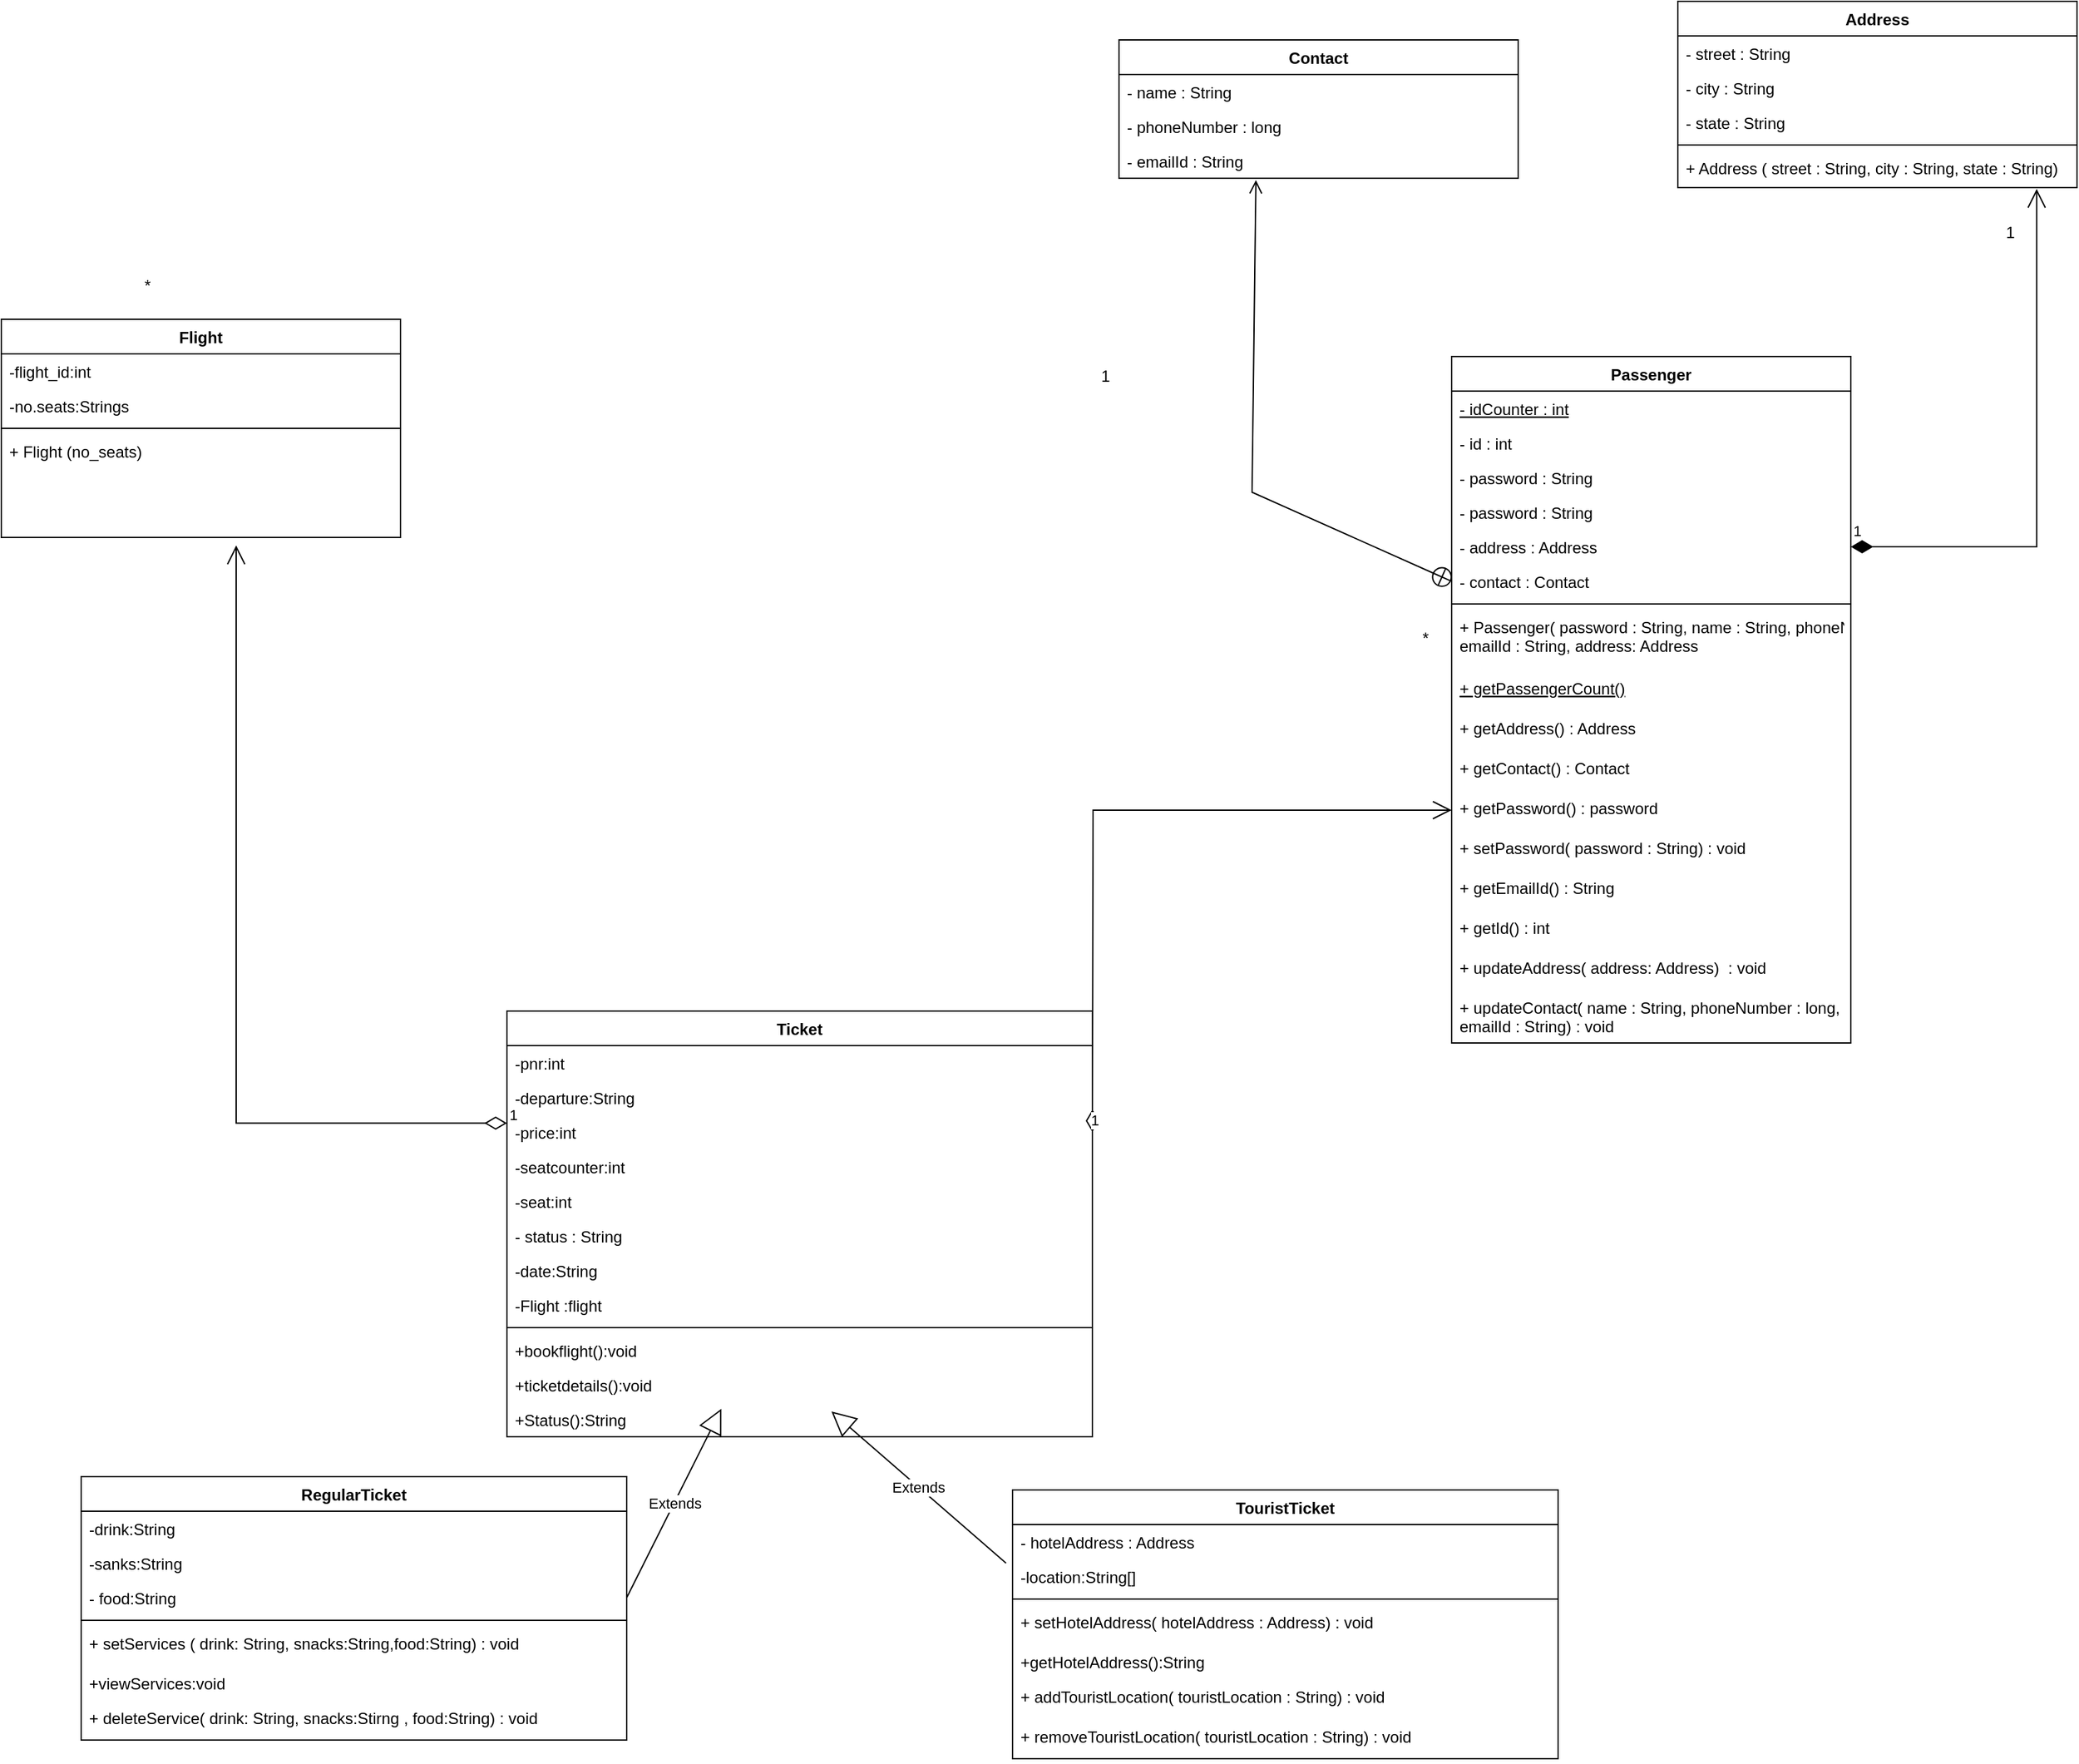 <mxfile version="16.0.0" type="device"><diagram id="C5RBs43oDa-KdzZeNtuy" name="Page-1"><mxGraphModel dx="1970" dy="3245" grid="1" gridSize="10" guides="1" tooltips="1" connect="1" arrows="1" fold="1" page="0" pageScale="1" pageWidth="827" pageHeight="1169" math="0" shadow="0"><root><mxCell id="WIyWlLk6GJQsqaUBKTNV-0"/><mxCell id="WIyWlLk6GJQsqaUBKTNV-1" parent="WIyWlLk6GJQsqaUBKTNV-0"/><mxCell id="7w48AQg5Ia1bWUosZTDc-23" value="Address" style="swimlane;fontStyle=1;align=center;verticalAlign=top;childLayout=stackLayout;horizontal=1;startSize=26;horizontalStack=0;resizeParent=1;resizeParentMax=0;resizeLast=0;collapsible=1;marginBottom=0;" parent="WIyWlLk6GJQsqaUBKTNV-1" vertex="1"><mxGeometry x="1270" y="341" width="300" height="140" as="geometry"/></mxCell><mxCell id="7w48AQg5Ia1bWUosZTDc-24" value="- street : String" style="text;strokeColor=none;fillColor=none;align=left;verticalAlign=top;spacingLeft=4;spacingRight=4;overflow=hidden;rotatable=0;points=[[0,0.5],[1,0.5]];portConstraint=eastwest;" parent="7w48AQg5Ia1bWUosZTDc-23" vertex="1"><mxGeometry y="26" width="300" height="26" as="geometry"/></mxCell><mxCell id="7w48AQg5Ia1bWUosZTDc-28" value="- city : String" style="text;strokeColor=none;fillColor=none;align=left;verticalAlign=top;spacingLeft=4;spacingRight=4;overflow=hidden;rotatable=0;points=[[0,0.5],[1,0.5]];portConstraint=eastwest;" parent="7w48AQg5Ia1bWUosZTDc-23" vertex="1"><mxGeometry y="52" width="300" height="26" as="geometry"/></mxCell><mxCell id="7w48AQg5Ia1bWUosZTDc-29" value="- state : String" style="text;strokeColor=none;fillColor=none;align=left;verticalAlign=top;spacingLeft=4;spacingRight=4;overflow=hidden;rotatable=0;points=[[0,0.5],[1,0.5]];portConstraint=eastwest;" parent="7w48AQg5Ia1bWUosZTDc-23" vertex="1"><mxGeometry y="78" width="300" height="26" as="geometry"/></mxCell><mxCell id="7w48AQg5Ia1bWUosZTDc-25" value="" style="line;strokeWidth=1;fillColor=none;align=left;verticalAlign=middle;spacingTop=-1;spacingLeft=3;spacingRight=3;rotatable=0;labelPosition=right;points=[];portConstraint=eastwest;" parent="7w48AQg5Ia1bWUosZTDc-23" vertex="1"><mxGeometry y="104" width="300" height="8" as="geometry"/></mxCell><mxCell id="7w48AQg5Ia1bWUosZTDc-26" value="+ Address ( street : String, city : String, state : String)" style="text;strokeColor=none;fillColor=none;align=left;verticalAlign=top;spacingLeft=4;spacingRight=4;overflow=hidden;rotatable=0;points=[[0,0.5],[1,0.5]];portConstraint=eastwest;" parent="7w48AQg5Ia1bWUosZTDc-23" vertex="1"><mxGeometry y="112" width="300" height="28" as="geometry"/></mxCell><mxCell id="7w48AQg5Ia1bWUosZTDc-30" value="Flight" style="swimlane;fontStyle=1;align=center;verticalAlign=top;childLayout=stackLayout;horizontal=1;startSize=26;horizontalStack=0;resizeParent=1;resizeParentMax=0;resizeLast=0;collapsible=1;marginBottom=0;" parent="WIyWlLk6GJQsqaUBKTNV-1" vertex="1"><mxGeometry x="10" y="580" width="300" height="164" as="geometry"/></mxCell><mxCell id="7w48AQg5Ia1bWUosZTDc-31" value="-flight_id:int" style="text;strokeColor=none;fillColor=none;align=left;verticalAlign=top;spacingLeft=4;spacingRight=4;overflow=hidden;rotatable=0;points=[[0,0.5],[1,0.5]];portConstraint=eastwest;" parent="7w48AQg5Ia1bWUosZTDc-30" vertex="1"><mxGeometry y="26" width="300" height="26" as="geometry"/></mxCell><mxCell id="PE3abiYHmQ3m5lrBaDmK-11" value="-no.seats:Strings" style="text;strokeColor=none;fillColor=none;align=left;verticalAlign=top;spacingLeft=4;spacingRight=4;overflow=hidden;rotatable=0;points=[[0,0.5],[1,0.5]];portConstraint=eastwest;" vertex="1" parent="7w48AQg5Ia1bWUosZTDc-30"><mxGeometry y="52" width="300" height="26" as="geometry"/></mxCell><mxCell id="7w48AQg5Ia1bWUosZTDc-34" value="" style="line;strokeWidth=1;fillColor=none;align=left;verticalAlign=middle;spacingTop=-1;spacingLeft=3;spacingRight=3;rotatable=0;labelPosition=right;points=[];portConstraint=eastwest;" parent="7w48AQg5Ia1bWUosZTDc-30" vertex="1"><mxGeometry y="78" width="300" height="8" as="geometry"/></mxCell><mxCell id="7w48AQg5Ia1bWUosZTDc-35" value="+ Flight (no_seats)" style="text;strokeColor=none;fillColor=none;align=left;verticalAlign=top;spacingLeft=4;spacingRight=4;overflow=hidden;rotatable=0;points=[[0,0.5],[1,0.5]];portConstraint=eastwest;" parent="7w48AQg5Ia1bWUosZTDc-30" vertex="1"><mxGeometry y="86" width="300" height="78" as="geometry"/></mxCell><mxCell id="7w48AQg5Ia1bWUosZTDc-50" value="Passenger" style="swimlane;fontStyle=1;align=center;verticalAlign=top;childLayout=stackLayout;horizontal=1;startSize=26;horizontalStack=0;resizeParent=1;resizeParentMax=0;resizeLast=0;collapsible=1;marginBottom=0;" parent="WIyWlLk6GJQsqaUBKTNV-1" vertex="1"><mxGeometry x="1100" y="608" width="300" height="516" as="geometry"/></mxCell><mxCell id="7w48AQg5Ia1bWUosZTDc-51" value="- idCounter : int" style="text;strokeColor=none;fillColor=none;align=left;verticalAlign=top;spacingLeft=4;spacingRight=4;overflow=hidden;rotatable=0;points=[[0,0.5],[1,0.5]];portConstraint=eastwest;fontStyle=4" parent="7w48AQg5Ia1bWUosZTDc-50" vertex="1"><mxGeometry y="26" width="300" height="26" as="geometry"/></mxCell><mxCell id="7w48AQg5Ia1bWUosZTDc-52" value="- id : int" style="text;strokeColor=none;fillColor=none;align=left;verticalAlign=top;spacingLeft=4;spacingRight=4;overflow=hidden;rotatable=0;points=[[0,0.5],[1,0.5]];portConstraint=eastwest;" parent="7w48AQg5Ia1bWUosZTDc-50" vertex="1"><mxGeometry y="52" width="300" height="26" as="geometry"/></mxCell><mxCell id="7w48AQg5Ia1bWUosZTDc-53" value="- password : String" style="text;strokeColor=none;fillColor=none;align=left;verticalAlign=top;spacingLeft=4;spacingRight=4;overflow=hidden;rotatable=0;points=[[0,0.5],[1,0.5]];portConstraint=eastwest;" parent="7w48AQg5Ia1bWUosZTDc-50" vertex="1"><mxGeometry y="78" width="300" height="26" as="geometry"/></mxCell><mxCell id="7w48AQg5Ia1bWUosZTDc-126" value="- password : String" style="text;strokeColor=none;fillColor=none;align=left;verticalAlign=top;spacingLeft=4;spacingRight=4;overflow=hidden;rotatable=0;points=[[0,0.5],[1,0.5]];portConstraint=eastwest;" parent="7w48AQg5Ia1bWUosZTDc-50" vertex="1"><mxGeometry y="104" width="300" height="26" as="geometry"/></mxCell><mxCell id="7w48AQg5Ia1bWUosZTDc-56" value="- address : Address" style="text;strokeColor=none;fillColor=none;align=left;verticalAlign=top;spacingLeft=4;spacingRight=4;overflow=hidden;rotatable=0;points=[[0,0.5],[1,0.5]];portConstraint=eastwest;" parent="7w48AQg5Ia1bWUosZTDc-50" vertex="1"><mxGeometry y="130" width="300" height="26" as="geometry"/></mxCell><mxCell id="7w48AQg5Ia1bWUosZTDc-57" value="- contact : Contact" style="text;strokeColor=none;fillColor=none;align=left;verticalAlign=top;spacingLeft=4;spacingRight=4;overflow=hidden;rotatable=0;points=[[0,0.5],[1,0.5]];portConstraint=eastwest;" parent="7w48AQg5Ia1bWUosZTDc-50" vertex="1"><mxGeometry y="156" width="300" height="26" as="geometry"/></mxCell><mxCell id="7w48AQg5Ia1bWUosZTDc-54" value="" style="line;strokeWidth=1;fillColor=none;align=left;verticalAlign=middle;spacingTop=-1;spacingLeft=3;spacingRight=3;rotatable=0;labelPosition=right;points=[];portConstraint=eastwest;" parent="7w48AQg5Ia1bWUosZTDc-50" vertex="1"><mxGeometry y="182" width="300" height="8" as="geometry"/></mxCell><mxCell id="7w48AQg5Ia1bWUosZTDc-55" value="+ Passenger( password : String, name : String, phoneNumber: long&#10;emailId : String, address: Address&#10;" style="text;strokeColor=none;fillColor=none;align=left;verticalAlign=top;spacingLeft=4;spacingRight=4;overflow=hidden;rotatable=0;points=[[0,0.5],[1,0.5]];portConstraint=eastwest;" parent="7w48AQg5Ia1bWUosZTDc-50" vertex="1"><mxGeometry y="190" width="300" height="46" as="geometry"/></mxCell><mxCell id="7w48AQg5Ia1bWUosZTDc-66" value="+ getPassengerCount()" style="text;strokeColor=none;fillColor=none;align=left;verticalAlign=top;spacingLeft=4;spacingRight=4;overflow=hidden;rotatable=0;points=[[0,0.5],[1,0.5]];portConstraint=eastwest;fontStyle=4" parent="7w48AQg5Ia1bWUosZTDc-50" vertex="1"><mxGeometry y="236" width="300" height="30" as="geometry"/></mxCell><mxCell id="7w48AQg5Ia1bWUosZTDc-58" value="+ getAddress() : Address" style="text;strokeColor=none;fillColor=none;align=left;verticalAlign=top;spacingLeft=4;spacingRight=4;overflow=hidden;rotatable=0;points=[[0,0.5],[1,0.5]];portConstraint=eastwest;" parent="7w48AQg5Ia1bWUosZTDc-50" vertex="1"><mxGeometry y="266" width="300" height="30" as="geometry"/></mxCell><mxCell id="7w48AQg5Ia1bWUosZTDc-59" value="+ getContact() : Contact" style="text;strokeColor=none;fillColor=none;align=left;verticalAlign=top;spacingLeft=4;spacingRight=4;overflow=hidden;rotatable=0;points=[[0,0.5],[1,0.5]];portConstraint=eastwest;" parent="7w48AQg5Ia1bWUosZTDc-50" vertex="1"><mxGeometry y="296" width="300" height="30" as="geometry"/></mxCell><mxCell id="7w48AQg5Ia1bWUosZTDc-62" value="+ getPassword() : password" style="text;strokeColor=none;fillColor=none;align=left;verticalAlign=top;spacingLeft=4;spacingRight=4;overflow=hidden;rotatable=0;points=[[0,0.5],[1,0.5]];portConstraint=eastwest;" parent="7w48AQg5Ia1bWUosZTDc-50" vertex="1"><mxGeometry y="326" width="300" height="30" as="geometry"/></mxCell><mxCell id="7w48AQg5Ia1bWUosZTDc-63" value="+ setPassword( password : String) : void" style="text;strokeColor=none;fillColor=none;align=left;verticalAlign=top;spacingLeft=4;spacingRight=4;overflow=hidden;rotatable=0;points=[[0,0.5],[1,0.5]];portConstraint=eastwest;" parent="7w48AQg5Ia1bWUosZTDc-50" vertex="1"><mxGeometry y="356" width="300" height="30" as="geometry"/></mxCell><mxCell id="7w48AQg5Ia1bWUosZTDc-64" value="+ getEmailId() : String" style="text;strokeColor=none;fillColor=none;align=left;verticalAlign=top;spacingLeft=4;spacingRight=4;overflow=hidden;rotatable=0;points=[[0,0.5],[1,0.5]];portConstraint=eastwest;" parent="7w48AQg5Ia1bWUosZTDc-50" vertex="1"><mxGeometry y="386" width="300" height="30" as="geometry"/></mxCell><mxCell id="7w48AQg5Ia1bWUosZTDc-65" value="+ getId() : int" style="text;strokeColor=none;fillColor=none;align=left;verticalAlign=top;spacingLeft=4;spacingRight=4;overflow=hidden;rotatable=0;points=[[0,0.5],[1,0.5]];portConstraint=eastwest;" parent="7w48AQg5Ia1bWUosZTDc-50" vertex="1"><mxGeometry y="416" width="300" height="30" as="geometry"/></mxCell><mxCell id="7w48AQg5Ia1bWUosZTDc-60" value="+ updateAddress( address: Address)  : void" style="text;strokeColor=none;fillColor=none;align=left;verticalAlign=top;spacingLeft=4;spacingRight=4;overflow=hidden;rotatable=0;points=[[0,0.5],[1,0.5]];portConstraint=eastwest;" parent="7w48AQg5Ia1bWUosZTDc-50" vertex="1"><mxGeometry y="446" width="300" height="30" as="geometry"/></mxCell><mxCell id="7w48AQg5Ia1bWUosZTDc-61" value="+ updateContact( name : String, phoneNumber : long, &#10;emailId : String) : void&#10;" style="text;strokeColor=none;fillColor=none;align=left;verticalAlign=top;spacingLeft=4;spacingRight=4;overflow=hidden;rotatable=0;points=[[0,0.5],[1,0.5]];portConstraint=eastwest;" parent="7w48AQg5Ia1bWUosZTDc-50" vertex="1"><mxGeometry y="476" width="300" height="40" as="geometry"/></mxCell><mxCell id="7w48AQg5Ia1bWUosZTDc-67" value="Contact" style="swimlane;fontStyle=1;align=center;verticalAlign=top;childLayout=stackLayout;horizontal=1;startSize=26;horizontalStack=0;resizeParent=1;resizeParentMax=0;resizeLast=0;collapsible=1;marginBottom=0;" parent="WIyWlLk6GJQsqaUBKTNV-1" vertex="1"><mxGeometry x="850" y="370" width="300" height="104" as="geometry"/></mxCell><mxCell id="7w48AQg5Ia1bWUosZTDc-68" value="- name : String" style="text;strokeColor=none;fillColor=none;align=left;verticalAlign=top;spacingLeft=4;spacingRight=4;overflow=hidden;rotatable=0;points=[[0,0.5],[1,0.5]];portConstraint=eastwest;" parent="7w48AQg5Ia1bWUosZTDc-67" vertex="1"><mxGeometry y="26" width="300" height="26" as="geometry"/></mxCell><mxCell id="7w48AQg5Ia1bWUosZTDc-69" value="- phoneNumber : long" style="text;strokeColor=none;fillColor=none;align=left;verticalAlign=top;spacingLeft=4;spacingRight=4;overflow=hidden;rotatable=0;points=[[0,0.5],[1,0.5]];portConstraint=eastwest;" parent="7w48AQg5Ia1bWUosZTDc-67" vertex="1"><mxGeometry y="52" width="300" height="26" as="geometry"/></mxCell><mxCell id="7w48AQg5Ia1bWUosZTDc-70" value="- emailId : String" style="text;strokeColor=none;fillColor=none;align=left;verticalAlign=top;spacingLeft=4;spacingRight=4;overflow=hidden;rotatable=0;points=[[0,0.5],[1,0.5]];portConstraint=eastwest;" parent="7w48AQg5Ia1bWUosZTDc-67" vertex="1"><mxGeometry y="78" width="300" height="26" as="geometry"/></mxCell><mxCell id="7w48AQg5Ia1bWUosZTDc-73" value="Ticket" style="swimlane;fontStyle=1;align=center;verticalAlign=top;childLayout=stackLayout;horizontal=1;startSize=26;horizontalStack=0;resizeParent=1;resizeParentMax=0;resizeLast=0;collapsible=1;marginBottom=0;" parent="WIyWlLk6GJQsqaUBKTNV-1" vertex="1"><mxGeometry x="390" y="1100" width="440" height="320" as="geometry"/></mxCell><mxCell id="7w48AQg5Ia1bWUosZTDc-74" value="-pnr:int" style="text;strokeColor=none;fillColor=none;align=left;verticalAlign=top;spacingLeft=4;spacingRight=4;overflow=hidden;rotatable=0;points=[[0,0.5],[1,0.5]];portConstraint=eastwest;" parent="7w48AQg5Ia1bWUosZTDc-73" vertex="1"><mxGeometry y="26" width="440" height="26" as="geometry"/></mxCell><mxCell id="7w48AQg5Ia1bWUosZTDc-75" value="-departure:String" style="text;strokeColor=none;fillColor=none;align=left;verticalAlign=top;spacingLeft=4;spacingRight=4;overflow=hidden;rotatable=0;points=[[0,0.5],[1,0.5]];portConstraint=eastwest;" parent="7w48AQg5Ia1bWUosZTDc-73" vertex="1"><mxGeometry y="52" width="440" height="26" as="geometry"/></mxCell><mxCell id="7w48AQg5Ia1bWUosZTDc-79" value="-price:int" style="text;strokeColor=none;fillColor=none;align=left;verticalAlign=top;spacingLeft=4;spacingRight=4;overflow=hidden;rotatable=0;points=[[0,0.5],[1,0.5]];portConstraint=eastwest;" parent="7w48AQg5Ia1bWUosZTDc-73" vertex="1"><mxGeometry y="78" width="440" height="26" as="geometry"/></mxCell><mxCell id="PE3abiYHmQ3m5lrBaDmK-9" value="-seatcounter:int" style="text;strokeColor=none;fillColor=none;align=left;verticalAlign=top;spacingLeft=4;spacingRight=4;overflow=hidden;rotatable=0;points=[[0,0.5],[1,0.5]];portConstraint=eastwest;" vertex="1" parent="7w48AQg5Ia1bWUosZTDc-73"><mxGeometry y="104" width="440" height="26" as="geometry"/></mxCell><mxCell id="7w48AQg5Ia1bWUosZTDc-80" value="-seat:int" style="text;strokeColor=none;fillColor=none;align=left;verticalAlign=top;spacingLeft=4;spacingRight=4;overflow=hidden;rotatable=0;points=[[0,0.5],[1,0.5]];portConstraint=eastwest;" parent="7w48AQg5Ia1bWUosZTDc-73" vertex="1"><mxGeometry y="130" width="440" height="26" as="geometry"/></mxCell><mxCell id="7w48AQg5Ia1bWUosZTDc-81" value="- status : String" style="text;strokeColor=none;fillColor=none;align=left;verticalAlign=top;spacingLeft=4;spacingRight=4;overflow=hidden;rotatable=0;points=[[0,0.5],[1,0.5]];portConstraint=eastwest;" parent="7w48AQg5Ia1bWUosZTDc-73" vertex="1"><mxGeometry y="156" width="440" height="26" as="geometry"/></mxCell><mxCell id="PE3abiYHmQ3m5lrBaDmK-5" value="-date:String" style="text;strokeColor=none;fillColor=none;align=left;verticalAlign=top;spacingLeft=4;spacingRight=4;overflow=hidden;rotatable=0;points=[[0,0.5],[1,0.5]];portConstraint=eastwest;" vertex="1" parent="7w48AQg5Ia1bWUosZTDc-73"><mxGeometry y="182" width="440" height="26" as="geometry"/></mxCell><mxCell id="PE3abiYHmQ3m5lrBaDmK-10" value="-Flight :flight " style="text;strokeColor=none;fillColor=none;align=left;verticalAlign=top;spacingLeft=4;spacingRight=4;overflow=hidden;rotatable=0;points=[[0,0.5],[1,0.5]];portConstraint=eastwest;" vertex="1" parent="7w48AQg5Ia1bWUosZTDc-73"><mxGeometry y="208" width="440" height="26" as="geometry"/></mxCell><mxCell id="7w48AQg5Ia1bWUosZTDc-77" value="" style="line;strokeWidth=1;fillColor=none;align=left;verticalAlign=middle;spacingTop=-1;spacingLeft=3;spacingRight=3;rotatable=0;labelPosition=right;points=[];portConstraint=eastwest;" parent="7w48AQg5Ia1bWUosZTDc-73" vertex="1"><mxGeometry y="234" width="440" height="8" as="geometry"/></mxCell><mxCell id="PE3abiYHmQ3m5lrBaDmK-8" value="+bookflight():void&#10;" style="text;strokeColor=none;fillColor=none;align=left;verticalAlign=top;spacingLeft=4;spacingRight=4;overflow=hidden;rotatable=0;points=[[0,0.5],[1,0.5]];portConstraint=eastwest;" vertex="1" parent="7w48AQg5Ia1bWUosZTDc-73"><mxGeometry y="242" width="440" height="26" as="geometry"/></mxCell><mxCell id="PE3abiYHmQ3m5lrBaDmK-6" value="+ticketdetails():void" style="text;strokeColor=none;fillColor=none;align=left;verticalAlign=top;spacingLeft=4;spacingRight=4;overflow=hidden;rotatable=0;points=[[0,0.5],[1,0.5]];portConstraint=eastwest;" vertex="1" parent="7w48AQg5Ia1bWUosZTDc-73"><mxGeometry y="268" width="440" height="26" as="geometry"/></mxCell><mxCell id="PE3abiYHmQ3m5lrBaDmK-7" value="+Status():String" style="text;strokeColor=none;fillColor=none;align=left;verticalAlign=top;spacingLeft=4;spacingRight=4;overflow=hidden;rotatable=0;points=[[0,0.5],[1,0.5]];portConstraint=eastwest;" vertex="1" parent="7w48AQg5Ia1bWUosZTDc-73"><mxGeometry y="294" width="440" height="26" as="geometry"/></mxCell><mxCell id="7w48AQg5Ia1bWUosZTDc-96" value="RegularTicket" style="swimlane;fontStyle=1;align=center;verticalAlign=top;childLayout=stackLayout;horizontal=1;startSize=26;horizontalStack=0;resizeParent=1;resizeParentMax=0;resizeLast=0;collapsible=1;marginBottom=0;" parent="WIyWlLk6GJQsqaUBKTNV-1" vertex="1"><mxGeometry x="70" y="1450" width="410" height="198" as="geometry"/></mxCell><mxCell id="PE3abiYHmQ3m5lrBaDmK-1" value="-drink:String" style="text;strokeColor=none;fillColor=none;align=left;verticalAlign=top;spacingLeft=4;spacingRight=4;overflow=hidden;rotatable=0;points=[[0,0.5],[1,0.5]];portConstraint=eastwest;" vertex="1" parent="7w48AQg5Ia1bWUosZTDc-96"><mxGeometry y="26" width="410" height="26" as="geometry"/></mxCell><mxCell id="PE3abiYHmQ3m5lrBaDmK-2" value="-sanks:String" style="text;strokeColor=none;fillColor=none;align=left;verticalAlign=top;spacingLeft=4;spacingRight=4;overflow=hidden;rotatable=0;points=[[0,0.5],[1,0.5]];portConstraint=eastwest;" vertex="1" parent="7w48AQg5Ia1bWUosZTDc-96"><mxGeometry y="52" width="410" height="26" as="geometry"/></mxCell><mxCell id="7w48AQg5Ia1bWUosZTDc-98" value="- food:String&#10;" style="text;strokeColor=none;fillColor=none;align=left;verticalAlign=top;spacingLeft=4;spacingRight=4;overflow=hidden;rotatable=0;points=[[0,0.5],[1,0.5]];portConstraint=eastwest;" parent="7w48AQg5Ia1bWUosZTDc-96" vertex="1"><mxGeometry y="78" width="410" height="26" as="geometry"/></mxCell><mxCell id="7w48AQg5Ia1bWUosZTDc-102" value="" style="line;strokeWidth=1;fillColor=none;align=left;verticalAlign=middle;spacingTop=-1;spacingLeft=3;spacingRight=3;rotatable=0;labelPosition=right;points=[];portConstraint=eastwest;" parent="7w48AQg5Ia1bWUosZTDc-96" vertex="1"><mxGeometry y="104" width="410" height="8" as="geometry"/></mxCell><mxCell id="7w48AQg5Ia1bWUosZTDc-107" value="+ setServices ( drink: String, snacks:String,food:String) : void" style="text;strokeColor=none;fillColor=none;align=left;verticalAlign=top;spacingLeft=4;spacingRight=4;overflow=hidden;rotatable=0;points=[[0,0.5],[1,0.5]];portConstraint=eastwest;" parent="7w48AQg5Ia1bWUosZTDc-96" vertex="1"><mxGeometry y="112" width="410" height="30" as="geometry"/></mxCell><mxCell id="PE3abiYHmQ3m5lrBaDmK-0" value="+viewServices:void" style="text;strokeColor=none;fillColor=none;align=left;verticalAlign=top;spacingLeft=4;spacingRight=4;overflow=hidden;rotatable=0;points=[[0,0.5],[1,0.5]];portConstraint=eastwest;" vertex="1" parent="7w48AQg5Ia1bWUosZTDc-96"><mxGeometry y="142" width="410" height="26" as="geometry"/></mxCell><mxCell id="7w48AQg5Ia1bWUosZTDc-109" value="+ deleteService( drink: String, snacks:Stirng , food:String) : void" style="text;strokeColor=none;fillColor=none;align=left;verticalAlign=top;spacingLeft=4;spacingRight=4;overflow=hidden;rotatable=0;points=[[0,0.5],[1,0.5]];portConstraint=eastwest;" parent="7w48AQg5Ia1bWUosZTDc-96" vertex="1"><mxGeometry y="168" width="410" height="30" as="geometry"/></mxCell><mxCell id="7w48AQg5Ia1bWUosZTDc-113" value="TouristTicket" style="swimlane;fontStyle=1;align=center;verticalAlign=top;childLayout=stackLayout;horizontal=1;startSize=26;horizontalStack=0;resizeParent=1;resizeParentMax=0;resizeLast=0;collapsible=1;marginBottom=0;" parent="WIyWlLk6GJQsqaUBKTNV-1" vertex="1"><mxGeometry x="770" y="1460" width="410" height="202" as="geometry"/></mxCell><mxCell id="7w48AQg5Ia1bWUosZTDc-114" value="- hotelAddress : Address" style="text;strokeColor=none;fillColor=none;align=left;verticalAlign=top;spacingLeft=4;spacingRight=4;overflow=hidden;rotatable=0;points=[[0,0.5],[1,0.5]];portConstraint=eastwest;" parent="7w48AQg5Ia1bWUosZTDc-113" vertex="1"><mxGeometry y="26" width="410" height="26" as="geometry"/></mxCell><mxCell id="7w48AQg5Ia1bWUosZTDc-122" value="-location:String[]" style="text;strokeColor=none;fillColor=none;align=left;verticalAlign=top;spacingLeft=4;spacingRight=4;overflow=hidden;rotatable=0;points=[[0,0.5],[1,0.5]];portConstraint=eastwest;" parent="7w48AQg5Ia1bWUosZTDc-113" vertex="1"><mxGeometry y="52" width="410" height="26" as="geometry"/></mxCell><mxCell id="7w48AQg5Ia1bWUosZTDc-115" value="" style="line;strokeWidth=1;fillColor=none;align=left;verticalAlign=middle;spacingTop=-1;spacingLeft=3;spacingRight=3;rotatable=0;labelPosition=right;points=[];portConstraint=eastwest;" parent="7w48AQg5Ia1bWUosZTDc-113" vertex="1"><mxGeometry y="78" width="410" height="8" as="geometry"/></mxCell><mxCell id="7w48AQg5Ia1bWUosZTDc-118" value="+ setHotelAddress( hotelAddress : Address) : void" style="text;strokeColor=none;fillColor=none;align=left;verticalAlign=top;spacingLeft=4;spacingRight=4;overflow=hidden;rotatable=0;points=[[0,0.5],[1,0.5]];portConstraint=eastwest;" parent="7w48AQg5Ia1bWUosZTDc-113" vertex="1"><mxGeometry y="86" width="410" height="30" as="geometry"/></mxCell><mxCell id="PE3abiYHmQ3m5lrBaDmK-3" value="+getHotelAddress():String" style="text;strokeColor=none;fillColor=none;align=left;verticalAlign=top;spacingLeft=4;spacingRight=4;overflow=hidden;rotatable=0;points=[[0,0.5],[1,0.5]];portConstraint=eastwest;" vertex="1" parent="7w48AQg5Ia1bWUosZTDc-113"><mxGeometry y="116" width="410" height="26" as="geometry"/></mxCell><mxCell id="7w48AQg5Ia1bWUosZTDc-121" value="+ addTouristLocation( touristLocation : String) : void" style="text;strokeColor=none;fillColor=none;align=left;verticalAlign=top;spacingLeft=4;spacingRight=4;overflow=hidden;rotatable=0;points=[[0,0.5],[1,0.5]];portConstraint=eastwest;" parent="7w48AQg5Ia1bWUosZTDc-113" vertex="1"><mxGeometry y="142" width="410" height="30" as="geometry"/></mxCell><mxCell id="7w48AQg5Ia1bWUosZTDc-123" value="+ removeTouristLocation( touristLocation : String) : void" style="text;strokeColor=none;fillColor=none;align=left;verticalAlign=top;spacingLeft=4;spacingRight=4;overflow=hidden;rotatable=0;points=[[0,0.5],[1,0.5]];portConstraint=eastwest;" parent="7w48AQg5Ia1bWUosZTDc-113" vertex="1"><mxGeometry y="172" width="410" height="30" as="geometry"/></mxCell><mxCell id="7w48AQg5Ia1bWUosZTDc-125" value="" style="endArrow=open;startArrow=circlePlus;endFill=0;startFill=0;endSize=8;html=1;rounded=0;exitX=0;exitY=0.5;exitDx=0;exitDy=0;entryX=0.343;entryY=1.051;entryDx=0;entryDy=0;entryPerimeter=0;" parent="WIyWlLk6GJQsqaUBKTNV-1" source="7w48AQg5Ia1bWUosZTDc-57" target="7w48AQg5Ia1bWUosZTDc-70" edge="1"><mxGeometry width="160" relative="1" as="geometry"><mxPoint x="810" y="660" as="sourcePoint"/><mxPoint x="1530" y="710" as="targetPoint"/><Array as="points"><mxPoint x="950" y="710"/></Array></mxGeometry></mxCell><mxCell id="7w48AQg5Ia1bWUosZTDc-131" value="1" style="endArrow=open;html=1;endSize=12;startArrow=diamondThin;startSize=14;startFill=1;edgeStyle=orthogonalEdgeStyle;align=left;verticalAlign=bottom;rounded=0;exitX=1;exitY=0.5;exitDx=0;exitDy=0;entryX=0.899;entryY=1.036;entryDx=0;entryDy=0;entryPerimeter=0;" parent="WIyWlLk6GJQsqaUBKTNV-1" source="7w48AQg5Ia1bWUosZTDc-56" target="7w48AQg5Ia1bWUosZTDc-26" edge="1"><mxGeometry x="-1" y="3" relative="1" as="geometry"><mxPoint x="810" y="660" as="sourcePoint"/><mxPoint x="1550" y="500" as="targetPoint"/></mxGeometry></mxCell><mxCell id="7w48AQg5Ia1bWUosZTDc-136" value="1" style="text;html=1;strokeColor=none;fillColor=none;align=center;verticalAlign=middle;whiteSpace=wrap;rounded=0;" parent="WIyWlLk6GJQsqaUBKTNV-1" vertex="1"><mxGeometry x="1490" y="500" width="60" height="30" as="geometry"/></mxCell><mxCell id="7w48AQg5Ia1bWUosZTDc-139" value="1" style="endArrow=open;html=1;endSize=12;startArrow=diamondThin;startSize=14;startFill=0;edgeStyle=orthogonalEdgeStyle;align=left;verticalAlign=bottom;rounded=0;exitX=1;exitY=0.5;exitDx=0;exitDy=0;entryX=0;entryY=0.5;entryDx=0;entryDy=0;" parent="WIyWlLk6GJQsqaUBKTNV-1" target="7w48AQg5Ia1bWUosZTDc-62" edge="1"><mxGeometry x="-1" y="3" relative="1" as="geometry"><mxPoint x="830" y="1191.0" as="sourcePoint"/><mxPoint x="920" y="990" as="targetPoint"/></mxGeometry></mxCell><mxCell id="7w48AQg5Ia1bWUosZTDc-142" value="1" style="endArrow=open;html=1;endSize=12;startArrow=diamondThin;startSize=14;startFill=0;edgeStyle=orthogonalEdgeStyle;align=left;verticalAlign=bottom;rounded=0;entryX=0.555;entryY=1.204;entryDx=0;entryDy=0;entryPerimeter=0;" parent="WIyWlLk6GJQsqaUBKTNV-1" edge="1"><mxGeometry x="-1" y="3" relative="1" as="geometry"><mxPoint x="390" y="1184.29" as="sourcePoint"/><mxPoint x="186.5" y="750.002" as="targetPoint"/><Array as="points"><mxPoint x="187" y="1184.29"/></Array></mxGeometry></mxCell><mxCell id="7w48AQg5Ia1bWUosZTDc-149" value="*" style="text;html=1;strokeColor=none;fillColor=none;align=center;verticalAlign=middle;whiteSpace=wrap;rounded=0;" parent="WIyWlLk6GJQsqaUBKTNV-1" vertex="1"><mxGeometry x="90" y="540" width="60" height="30" as="geometry"/></mxCell><mxCell id="7w48AQg5Ia1bWUosZTDc-160" value="1" style="text;html=1;strokeColor=none;fillColor=none;align=center;verticalAlign=middle;whiteSpace=wrap;rounded=0;" parent="WIyWlLk6GJQsqaUBKTNV-1" vertex="1"><mxGeometry x="810" y="608" width="60" height="30" as="geometry"/></mxCell><mxCell id="7w48AQg5Ia1bWUosZTDc-161" value="*" style="text;html=1;align=center;verticalAlign=middle;resizable=0;points=[];autosize=1;strokeColor=none;fillColor=none;" parent="WIyWlLk6GJQsqaUBKTNV-1" vertex="1"><mxGeometry x="1070" y="810" width="20" height="20" as="geometry"/></mxCell><mxCell id="l57w8fmTHfHXCA403D2M-0" value="Extends" style="endArrow=block;endSize=16;endFill=0;html=1;rounded=0;exitX=1;exitY=0.5;exitDx=0;exitDy=0;entryX=0.389;entryY=1.1;entryDx=0;entryDy=0;entryPerimeter=0;" parent="WIyWlLk6GJQsqaUBKTNV-1" source="7w48AQg5Ia1bWUosZTDc-98" edge="1"><mxGeometry width="160" relative="1" as="geometry"><mxPoint x="650" y="1490" as="sourcePoint"/><mxPoint x="551.16" y="1399" as="targetPoint"/></mxGeometry></mxCell><mxCell id="l57w8fmTHfHXCA403D2M-1" value="Extends" style="endArrow=block;endSize=16;endFill=0;html=1;rounded=0;exitX=-0.012;exitY=1.115;exitDx=0;exitDy=0;exitPerimeter=0;entryX=0.577;entryY=1.167;entryDx=0;entryDy=0;entryPerimeter=0;" parent="WIyWlLk6GJQsqaUBKTNV-1" source="7w48AQg5Ia1bWUosZTDc-114" edge="1"><mxGeometry width="160" relative="1" as="geometry"><mxPoint x="370" y="1530" as="sourcePoint"/><mxPoint x="633.88" y="1401.01" as="targetPoint"/></mxGeometry></mxCell></root></mxGraphModel></diagram></mxfile>